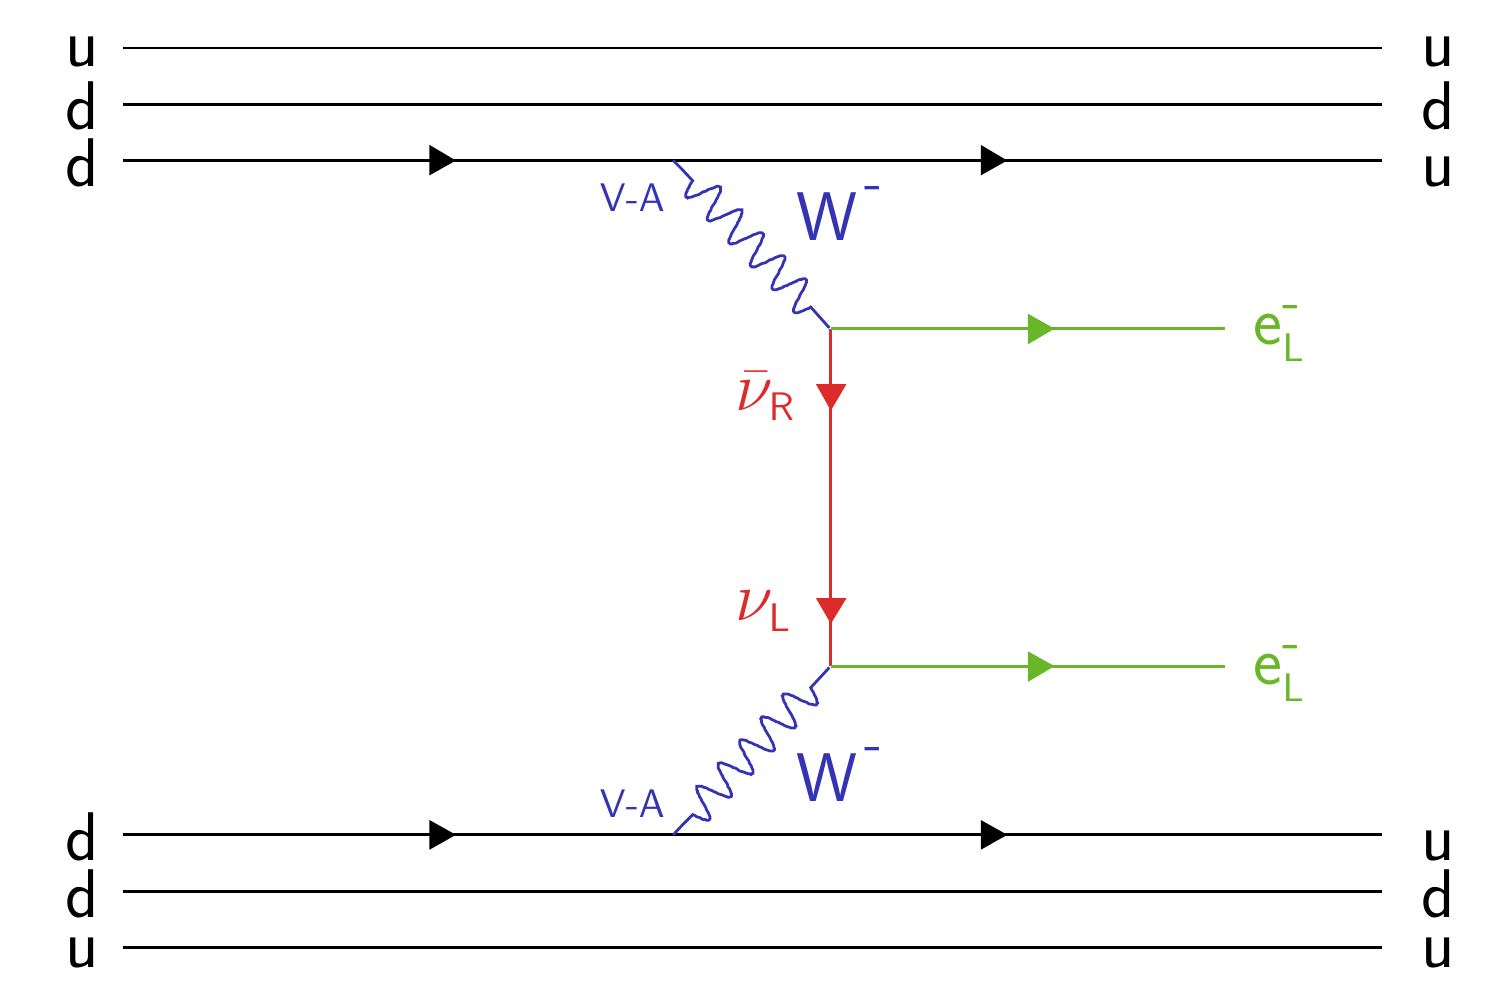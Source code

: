 \definecolor{red}{RGB}{221,42,43}
\definecolor{green}{RGB}{105,182,40}
\definecolor{blue}{RGB}{51,51,179}
\begin{tikzpicture}[y=-1cm, line width=1.0pt]
  \sf

  % objects at depth 999:
  % polyline
  %% \path[fill=white] (0,27.94) rectangle (20.003,13.661);
  \draw[black] (2.002,26.511) -- (18.0,26.511);
  \draw[black] (2.002,25.798) -- (18.0,25.798);
  \draw[black] (2.002,25.082) -- (18.0,25.082);
  \draw[black] (2.002,16.518) -- (18.0,16.518);
  \draw[black] (2.002,15.805) -- (18.0,15.805);
  \draw[black] (2.002,15.09) -- (18.0,15.09);

  \path[fill=black] (5.918,24.924) -- (6.2,25.082) -- (5.918,25.241);
  \draw[black] (5.918,24.924) -- (6.2,25.082) -- (5.918,25.241) -- cycle;
  \path[fill=black] (12.92,24.924) -- (13.202,25.082) -- (12.92,25.241);
  \draw[black] (12.92,24.924) -- (13.202,25.082) -- (12.92,25.241) -- cycle;

  \path[fill=black] (5.918,16.351) -- (6.2,16.518) -- (5.918,16.677);
  \draw[black] (5.918,16.351) -- (6.2,16.518) -- (5.918,16.677) -- cycle;
  \path[fill=black] (12.92,16.351) -- (13.202,16.518) -- (12.92,16.677);
  \draw[black] (12.92,16.351) -- (13.202,16.518) -- (12.92,16.677) -- cycle;


  \path (1.149,26.761)  node[text=black,anchor=base west] {\Huge u};
  \path (18.362,26.761) node[text=black,anchor=base west] {\Huge u};
  \path (1.149,26.13)  node[text=black,anchor=base west] {\Huge d};
  \path (18.362,26.13) node[text=black,anchor=base west] {\Huge d};
  \path (1.149,25.411)  node[text=black,anchor=base west] {\Huge d};
  \path (18.362,25.411) node[text=black,anchor=base west] {\Huge u};
  \path (1.149,16.849)  node[text=black,anchor=base west] {\Huge d};
  \path (18.362,16.849) node[text=black,anchor=base west] {\Huge u};
  \path (1.149,16.129)    node[text=black,anchor=base west] {\Huge d};
  \path (18.362,16.129)   node[text=black,anchor=base west] {\Huge d};
  \path (1.149,15.325)  node[text=black,anchor=base west] {\Huge u};
  \path (18.362,15.325) node[text=black,anchor=base west] {\Huge u};

  % objects at depth 953:
  % polyline
  \draw[blue] (8.996,25.082) -- (9.102,24.968) -- (9.243,24.826) -- (9.269,24.835) -- (9.296,24.854) -- (9.33,24.862) -- (9.358,24.879) -- (9.375,24.888) -- (9.402,24.888) -- (9.419,24.898) -- (9.445,24.898) -- (9.455,24.888) -- (9.464,24.879) -- (9.464,24.854) -- (9.455,24.835) -- (9.445,24.809) -- (9.436,24.793) -- (9.419,24.765) -- (9.411,24.74) -- (9.392,24.704) -- (9.375,24.676) -- (9.358,24.651) -- (9.349,24.623) -- (9.33,24.598) -- (9.322,24.57) -- (9.305,24.545) -- (9.305,24.528) -- (9.296,24.509) -- (9.296,24.464) -- (9.358,24.464) -- (9.375,24.475) -- (9.402,24.483) -- (9.428,24.492) -- (9.455,24.509) -- (9.481,24.517) -- (9.517,24.536) -- (9.542,24.545) -- (9.569,24.562) -- (9.603,24.57) -- (9.631,24.581) -- (9.648,24.589) -- (9.675,24.598) -- (9.692,24.606) -- (9.709,24.606) -- (9.72,24.598) -- (9.728,24.598) -- (9.737,24.589) -- (9.737,24.562) -- (9.728,24.545) -- (9.72,24.517) -- (9.709,24.492) -- (9.692,24.475) -- (9.684,24.439) -- (9.667,24.412) -- (9.648,24.386) -- (9.631,24.359) -- (9.622,24.333) -- (9.603,24.306) -- (9.595,24.28) -- (9.578,24.253) -- (9.569,24.236) -- (9.569,24.174) -- (9.578,24.174) -- (9.595,24.166) -- (9.603,24.166) -- (9.631,24.174) -- (9.648,24.183) -- (9.675,24.191) -- (9.701,24.2) -- (9.728,24.21) -- (9.754,24.227) -- (9.79,24.236) -- (9.815,24.253) -- (9.842,24.272) -- (9.878,24.28) -- (9.904,24.289) -- (9.921,24.297) -- (9.948,24.306) -- (9.965,24.306) -- (9.984,24.316) -- (9.993,24.306) -- (10.001,24.306) -- (10.01,24.297) -- (10.01,24.263) -- (10.001,24.244) -- (9.993,24.227) -- (9.984,24.2) -- (9.965,24.174) -- (9.957,24.147) -- (9.94,24.122) -- (9.921,24.094) -- (9.904,24.069) -- (9.895,24.033) -- (9.878,24.007) -- (9.859,23.98) -- (9.851,23.963) -- (9.842,23.935) -- (9.842,23.882) -- (9.851,23.874) -- (9.878,23.874) -- (9.904,23.882) -- (9.921,23.882) -- (9.948,23.901) -- (9.974,23.91) -- (10.001,23.918) -- (10.027,23.935) -- (10.063,23.946) -- (10.09,23.963) -- (10.116,23.971) -- (10.143,23.988) -- (10.168,23.999) -- (10.196,24.007) -- (10.221,24.016) -- (10.266,24.016) -- (10.274,24.007) -- (10.283,23.999) -- (10.283,23.988) -- (10.274,23.971) -- (10.274,23.954) -- (10.266,23.935) -- (10.257,23.91) -- (10.238,23.882) -- (10.23,23.857) -- (10.213,23.829) -- (10.196,23.804) -- (10.177,23.768) -- (10.16,23.743) -- (10.152,23.715) -- (10.132,23.69) -- (10.124,23.671) -- (10.116,23.645) -- (10.116,23.628) -- (10.107,23.609) -- (10.116,23.601) -- (10.116,23.592) -- (10.124,23.584) -- (10.152,23.584) -- (10.168,23.592) -- (10.196,23.592) -- (10.221,23.601) -- (10.249,23.618) -- (10.274,23.628) -- (10.302,23.645) -- (10.336,23.654) -- (10.363,23.671) -- (10.389,23.681) -- (10.416,23.698) -- (10.442,23.707) -- (10.469,23.715) -- (10.494,23.724) -- (10.539,23.724) -- (10.547,23.715) -- (10.547,23.707) -- (10.556,23.698) -- (10.547,23.681) -- (10.547,23.662) -- (10.539,23.645) -- (10.53,23.618) -- (10.513,23.592) -- (10.503,23.565) -- (10.486,23.539) -- (10.469,23.512) -- (10.45,23.478) -- (10.433,23.451) -- (10.425,23.425) -- (10.408,23.398) -- (10.397,23.372) -- (10.389,23.353) -- (10.389,23.336) -- (10.38,23.319) -- (10.389,23.311) -- (10.389,23.3) -- (10.397,23.292) -- (10.442,23.292) -- (10.469,23.3) -- (10.494,23.311) -- (10.522,23.319) -- (10.547,23.336) -- (10.575,23.345) -- (10.6,23.364) -- (10.636,23.381) -- (10.662,23.389) -- (10.689,23.398) -- (10.715,23.417) -- (10.742,23.425) -- (10.767,23.425) -- (10.787,23.434) -- (10.812,23.434) -- (10.82,23.425) -- (10.82,23.417) -- (10.831,23.406) -- (10.82,23.389) -- (10.82,23.372) -- (10.812,23.345) -- (10.803,23.328) -- (10.787,23.3) -- (10.778,23.275) -- (10.759,23.247) -- (10.742,23.213) -- (10.979,22.957);

  % objects at depth 951:
  % polyline
  \draw[blue] (8.996,16.518) -- (9.102,16.624) -- (9.243,16.775) -- (9.224,16.802) -- (9.207,16.828) -- (9.199,16.855) -- (9.18,16.88) -- (9.172,16.908) -- (9.163,16.925) -- (9.155,16.942) -- (9.155,16.978) -- (9.163,16.986) -- (9.172,16.986) -- (9.18,16.995) -- (9.199,16.986) -- (9.216,16.986) -- (9.243,16.978) -- (9.26,16.969) -- (9.286,16.961) -- (9.322,16.95) -- (9.349,16.933) -- (9.375,16.916) -- (9.411,16.908) -- (9.436,16.889) -- (9.464,16.88) -- (9.489,16.872) -- (9.517,16.863) -- (9.533,16.855) -- (9.55,16.844) -- (9.569,16.844) -- (9.586,16.855) -- (9.595,16.855) -- (9.595,16.916) -- (9.586,16.933) -- (9.569,16.961) -- (9.561,16.986) -- (9.542,17.014) -- (9.533,17.039) -- (9.517,17.067) -- (9.497,17.092) -- (9.481,17.12) -- (9.472,17.153) -- (9.455,17.173) -- (9.445,17.198) -- (9.436,17.225) -- (9.428,17.242) -- (9.428,17.268) -- (9.436,17.278) -- (9.445,17.278) -- (9.455,17.287) -- (9.472,17.287) -- (9.489,17.278) -- (9.517,17.268) -- (9.533,17.259) -- (9.561,17.251) -- (9.595,17.242) -- (9.622,17.225) -- (9.648,17.215) -- (9.684,17.198) -- (9.709,17.189) -- (9.737,17.173) -- (9.762,17.162) -- (9.79,17.153) -- (9.807,17.145) -- (9.868,17.145) -- (9.868,17.189) -- (9.859,17.206) -- (9.859,17.225) -- (9.842,17.251) -- (9.834,17.278) -- (9.815,17.304) -- (9.807,17.331) -- (9.79,17.357) -- (9.773,17.384) -- (9.754,17.418) -- (9.737,17.446) -- (9.728,17.471) -- (9.72,17.49) -- (9.709,17.515) -- (9.701,17.532) -- (9.701,17.56) -- (9.709,17.568) -- (9.72,17.577) -- (9.745,17.577) -- (9.762,17.568) -- (9.79,17.568) -- (9.807,17.56) -- (9.834,17.543) -- (9.859,17.532) -- (9.895,17.515) -- (9.921,17.507) -- (9.957,17.49) -- (9.984,17.479) -- (10.01,17.462) -- (10.037,17.454) -- (10.063,17.446) -- (10.08,17.437) -- (10.124,17.437) -- (10.132,17.446) -- (10.143,17.454) -- (10.143,17.479) -- (10.132,17.498) -- (10.124,17.515) -- (10.116,17.543) -- (10.107,17.568) -- (10.09,17.596) -- (10.071,17.621) -- (10.063,17.649) -- (10.046,17.683) -- (10.027,17.71) -- (10.01,17.736) -- (10.001,17.763) -- (9.993,17.78) -- (9.984,17.808) -- (9.974,17.824) -- (9.974,17.85) -- (9.984,17.86) -- (9.993,17.869) -- (10.037,17.869) -- (10.054,17.86) -- (10.08,17.85) -- (10.107,17.833) -- (10.132,17.824) -- (10.168,17.816) -- (10.196,17.797) -- (10.221,17.78) -- (10.257,17.772) -- (10.283,17.755) -- (10.31,17.744) -- (10.336,17.736) -- (10.355,17.727) -- (10.397,17.727) -- (10.408,17.736) -- (10.416,17.744) -- (10.416,17.772) -- (10.408,17.788) -- (10.397,17.808) -- (10.389,17.833) -- (10.38,17.86) -- (10.363,17.886) -- (10.344,17.913) -- (10.336,17.947) -- (10.319,17.975) -- (10.302,18.0) -- (10.283,18.028) -- (10.274,18.053) -- (10.266,18.081) -- (10.257,18.098) -- (10.249,18.114) -- (10.249,18.142) -- (10.257,18.15) -- (10.266,18.159) -- (10.31,18.159) -- (10.327,18.15) -- (10.355,18.142) -- (10.38,18.133) -- (10.408,18.114) -- (10.442,18.106) -- (10.469,18.089) -- (10.494,18.081) -- (10.53,18.062) -- (10.556,18.053) -- (10.583,18.036) -- (10.609,18.028) -- (10.628,18.028) -- (10.645,18.019) -- (10.672,18.019) -- (10.681,18.028) -- (10.689,18.036) -- (10.689,18.062) -- (10.681,18.081) -- (10.672,18.106) -- (10.662,18.125) -- (10.653,18.15) -- (10.636,18.178) -- (10.619,18.203) -- (10.6,18.239) -- (10.592,18.265) -- (10.575,18.292) -- (10.556,18.318) -- (10.547,18.345) -- (10.539,18.371) -- (10.53,18.39) -- (10.522,18.407) -- (10.522,18.432) -- (10.53,18.443) -- (10.539,18.451) -- (10.583,18.451) -- (10.6,18.443) -- (10.628,18.432) -- (10.653,18.423) -- (10.681,18.407) -- (10.715,18.398) -- (10.742,18.379) -- (10.979,18.644);

  % text
  \path (11.292,24.147) node[text=blue,anchor=base west] {\huge{}-};
  \path (10.431,24.663) node[text=blue,anchor=base west] {\Huge W};
  \path (11.292,17.02) node[text=blue,anchor=base west] {\huge{}-};
  \path (10.431,17.539) node[text=blue,anchor=base west] {\Huge W};

  \path (7.931,24.864) node[text=blue,anchor=base west] {\Large V-A};
  \path (7.931,17.164) node[text=blue,anchor=base west] {\Large V-A};

  % polyline
  \draw[red] (10.998,22.94) -- (10.998,18.654);
  \draw[red] (10.998,19.518) -- (10.998,19.376);
  \path[fill=red] (11.165,19.376) -- (10.998,19.66) -- (10.839,19.376);
  \draw[red] (11.165,19.376) -- (10.998,19.66) -- (10.839,19.376) -- cycle;
  \draw[red] (10.998,22.225) -- (10.998,22.094);
  \path[fill=red] (11.165,22.094) -- (10.998,22.367) -- (10.839,22.094);
  \draw[red] (11.165,22.094) -- (10.998,22.367) -- (10.839,22.094) -- cycle;

  \path (9.654,19.693) node[text=red,anchor=base west] {\Huge$\bar{\nu}_\text{\Large R}$};
  \path (9.654,22.365) node[text=red,anchor=base west] {\Huge$\nu_\text{\Large L}$};

  %% electron
  \draw[green] (10.998,22.94) -- (15.998,22.94);
  \draw[green] (10.998,18.654) -- (15.998,18.654);
  \path[fill=green] (13.519,22.782) -- (13.803,22.94) -- (13.519,23.108);
  \draw[green] (13.519,22.782) -- (13.803,22.94) -- (13.519,23.108) -- cycle;
  \path[fill=green] (13.519,18.495) -- (13.803,18.654) -- (13.519,18.821);
  \draw[green] (13.519,18.495) -- (13.803,18.654) -- (13.519,18.821) -- cycle;

  \path (16.235,23.169) node[text=green,anchor=base west] {\Huge e$^\text{-}_\text{\Large L}$};
  \path (16.235,18.86) node[text=green,anchor=base west] {\Huge e$^\text{-}_\text{\Large L}$};

\end{tikzpicture}%

%% Configure (x)emacs for this file ...
%% Local Variables:
%% mode: latex
%% End:
